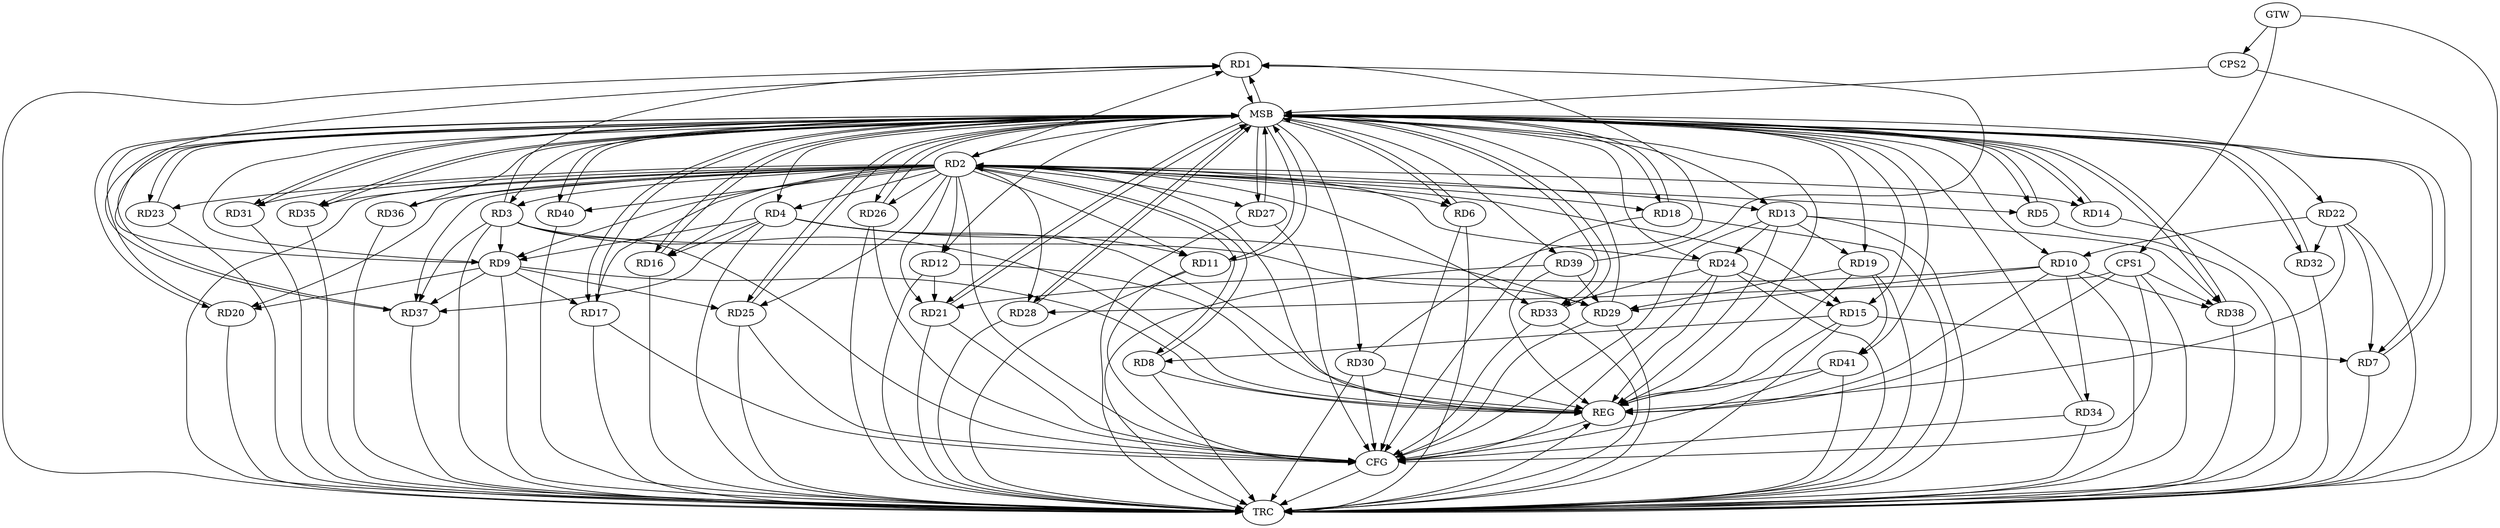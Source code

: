 strict digraph G {
  RD1 [ label="RD1" ];
  RD2 [ label="RD2" ];
  RD3 [ label="RD3" ];
  RD4 [ label="RD4" ];
  RD5 [ label="RD5" ];
  RD6 [ label="RD6" ];
  RD7 [ label="RD7" ];
  RD8 [ label="RD8" ];
  RD9 [ label="RD9" ];
  RD10 [ label="RD10" ];
  RD11 [ label="RD11" ];
  RD12 [ label="RD12" ];
  RD13 [ label="RD13" ];
  RD14 [ label="RD14" ];
  RD15 [ label="RD15" ];
  RD16 [ label="RD16" ];
  RD17 [ label="RD17" ];
  RD18 [ label="RD18" ];
  RD19 [ label="RD19" ];
  RD20 [ label="RD20" ];
  RD21 [ label="RD21" ];
  RD22 [ label="RD22" ];
  RD23 [ label="RD23" ];
  RD24 [ label="RD24" ];
  RD25 [ label="RD25" ];
  RD26 [ label="RD26" ];
  RD27 [ label="RD27" ];
  RD28 [ label="RD28" ];
  RD29 [ label="RD29" ];
  RD30 [ label="RD30" ];
  RD31 [ label="RD31" ];
  RD32 [ label="RD32" ];
  RD33 [ label="RD33" ];
  RD34 [ label="RD34" ];
  RD35 [ label="RD35" ];
  RD36 [ label="RD36" ];
  RD37 [ label="RD37" ];
  RD38 [ label="RD38" ];
  RD39 [ label="RD39" ];
  RD40 [ label="RD40" ];
  RD41 [ label="RD41" ];
  CPS1 [ label="CPS1" ];
  CPS2 [ label="CPS2" ];
  GTW [ label="GTW" ];
  REG [ label="REG" ];
  MSB [ label="MSB" ];
  CFG [ label="CFG" ];
  TRC [ label="TRC" ];
  RD2 -> RD1;
  RD3 -> RD1;
  RD9 -> RD1;
  RD30 -> RD1;
  RD39 -> RD1;
  RD2 -> RD4;
  RD2 -> RD8;
  RD8 -> RD2;
  RD2 -> RD21;
  RD24 -> RD2;
  RD2 -> RD25;
  RD2 -> RD26;
  RD2 -> RD36;
  RD2 -> RD37;
  RD3 -> RD9;
  RD3 -> RD29;
  RD3 -> RD37;
  RD4 -> RD9;
  RD4 -> RD11;
  RD4 -> RD16;
  RD4 -> RD29;
  RD4 -> RD37;
  RD15 -> RD7;
  RD22 -> RD7;
  RD15 -> RD8;
  RD9 -> RD17;
  RD9 -> RD20;
  RD9 -> RD25;
  RD9 -> RD37;
  RD10 -> RD21;
  RD22 -> RD10;
  RD10 -> RD29;
  RD10 -> RD34;
  RD10 -> RD38;
  RD12 -> RD21;
  RD13 -> RD19;
  RD13 -> RD24;
  RD13 -> RD38;
  RD24 -> RD15;
  RD19 -> RD29;
  RD19 -> RD41;
  RD22 -> RD32;
  RD24 -> RD33;
  RD39 -> RD29;
  CPS1 -> RD38;
  CPS1 -> RD28;
  GTW -> CPS1;
  GTW -> CPS2;
  RD2 -> REG;
  RD3 -> REG;
  RD4 -> REG;
  RD8 -> REG;
  RD9 -> REG;
  RD10 -> REG;
  RD12 -> REG;
  RD13 -> REG;
  RD15 -> REG;
  RD19 -> REG;
  RD22 -> REG;
  RD24 -> REG;
  RD30 -> REG;
  RD39 -> REG;
  RD41 -> REG;
  CPS1 -> REG;
  RD1 -> MSB;
  MSB -> RD9;
  MSB -> RD10;
  MSB -> RD14;
  MSB -> RD15;
  MSB -> RD20;
  MSB -> RD31;
  MSB -> REG;
  RD5 -> MSB;
  RD6 -> MSB;
  MSB -> RD12;
  MSB -> RD13;
  MSB -> RD26;
  MSB -> RD39;
  RD7 -> MSB;
  MSB -> RD1;
  MSB -> RD22;
  MSB -> RD27;
  RD11 -> MSB;
  MSB -> RD4;
  MSB -> RD23;
  MSB -> RD25;
  MSB -> RD30;
  MSB -> RD40;
  RD14 -> MSB;
  MSB -> RD5;
  MSB -> RD7;
  MSB -> RD17;
  MSB -> RD19;
  MSB -> RD33;
  MSB -> RD38;
  RD16 -> MSB;
  MSB -> RD3;
  RD17 -> MSB;
  RD18 -> MSB;
  RD20 -> MSB;
  MSB -> RD41;
  RD21 -> MSB;
  MSB -> RD16;
  MSB -> RD18;
  RD23 -> MSB;
  RD25 -> MSB;
  MSB -> RD21;
  MSB -> RD35;
  RD26 -> MSB;
  RD27 -> MSB;
  MSB -> RD32;
  RD28 -> MSB;
  RD29 -> MSB;
  MSB -> RD24;
  MSB -> RD37;
  RD31 -> MSB;
  MSB -> RD11;
  RD32 -> MSB;
  RD33 -> MSB;
  RD34 -> MSB;
  RD35 -> MSB;
  MSB -> RD2;
  RD36 -> MSB;
  RD37 -> MSB;
  MSB -> RD6;
  RD38 -> MSB;
  RD40 -> MSB;
  MSB -> RD28;
  CPS2 -> MSB;
  RD6 -> CFG;
  RD3 -> CFG;
  RD33 -> CFG;
  RD26 -> CFG;
  RD25 -> CFG;
  RD17 -> CFG;
  RD29 -> CFG;
  RD2 -> CFG;
  RD18 -> CFG;
  RD24 -> CFG;
  RD27 -> CFG;
  RD41 -> CFG;
  RD13 -> CFG;
  CPS1 -> CFG;
  RD11 -> CFG;
  RD21 -> CFG;
  RD34 -> CFG;
  RD30 -> CFG;
  REG -> CFG;
  RD1 -> TRC;
  RD2 -> TRC;
  RD3 -> TRC;
  RD4 -> TRC;
  RD5 -> TRC;
  RD6 -> TRC;
  RD7 -> TRC;
  RD8 -> TRC;
  RD9 -> TRC;
  RD10 -> TRC;
  RD11 -> TRC;
  RD12 -> TRC;
  RD13 -> TRC;
  RD14 -> TRC;
  RD15 -> TRC;
  RD16 -> TRC;
  RD17 -> TRC;
  RD18 -> TRC;
  RD19 -> TRC;
  RD20 -> TRC;
  RD21 -> TRC;
  RD22 -> TRC;
  RD23 -> TRC;
  RD24 -> TRC;
  RD25 -> TRC;
  RD26 -> TRC;
  RD27 -> TRC;
  RD28 -> TRC;
  RD29 -> TRC;
  RD30 -> TRC;
  RD31 -> TRC;
  RD32 -> TRC;
  RD33 -> TRC;
  RD34 -> TRC;
  RD35 -> TRC;
  RD36 -> TRC;
  RD37 -> TRC;
  RD38 -> TRC;
  RD39 -> TRC;
  RD40 -> TRC;
  RD41 -> TRC;
  CPS1 -> TRC;
  CPS2 -> TRC;
  GTW -> TRC;
  CFG -> TRC;
  TRC -> REG;
  RD2 -> RD5;
  RD2 -> RD18;
  RD2 -> RD27;
  RD2 -> RD11;
  RD2 -> RD3;
  RD2 -> RD16;
  RD2 -> RD40;
  RD2 -> RD35;
  RD2 -> RD17;
  RD2 -> RD33;
  RD2 -> RD15;
  RD2 -> RD9;
  RD2 -> RD6;
  RD2 -> RD28;
  RD2 -> RD12;
  RD2 -> RD14;
  RD2 -> RD23;
  RD2 -> RD31;
  RD2 -> RD20;
  RD2 -> RD13;
}
